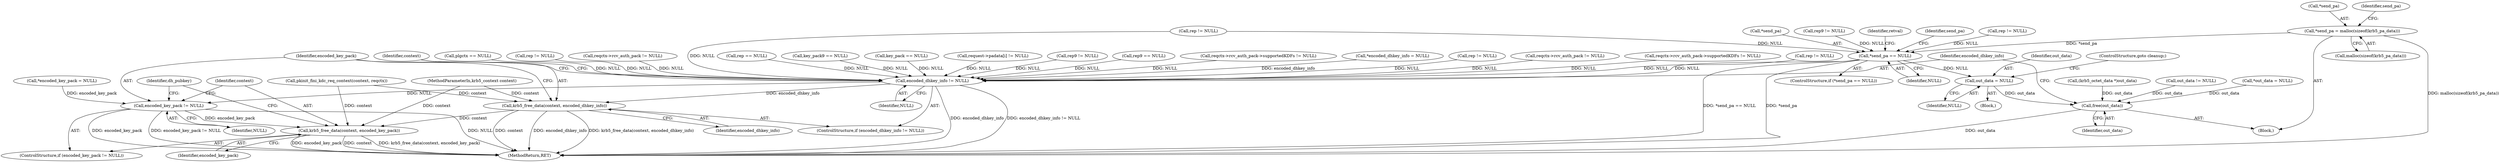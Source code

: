 digraph "0_krb5_db64ca25d661a47b996b4e2645998b5d7f0eb52c@API" {
"1001271" [label="(Call,*send_pa = malloc(sizeof(krb5_pa_data)))"];
"1001278" [label="(Call,*send_pa == NULL)"];
"1001292" [label="(Call,out_data = NULL)"];
"1001352" [label="(Call,free(out_data))"];
"1001355" [label="(Call,encoded_dhkey_info != NULL)"];
"1001358" [label="(Call,krb5_free_data(context, encoded_dhkey_info))"];
"1001365" [label="(Call,krb5_free_data(context, encoded_key_pack))"];
"1001362" [label="(Call,encoded_key_pack != NULL)"];
"1001354" [label="(ControlStructure,if (encoded_dhkey_info != NULL))"];
"1000344" [label="(Call,rep == NULL)"];
"1001362" [label="(Call,encoded_key_pack != NULL)"];
"1001365" [label="(Call,krb5_free_data(context, encoded_key_pack))"];
"1001353" [label="(Identifier,out_data)"];
"1001361" [label="(ControlStructure,if (encoded_key_pack != NULL))"];
"1000916" [label="(Call,key_pack9 == NULL)"];
"1000764" [label="(Call,key_pack == NULL)"];
"1000712" [label="(Call,request->padata[i] != NULL)"];
"1001364" [label="(Identifier,NULL)"];
"1001175" [label="(Call,rep9 != NULL)"];
"1001358" [label="(Call,krb5_free_data(context, encoded_dhkey_info))"];
"1000364" [label="(Call,rep9 == NULL)"];
"1001369" [label="(Identifier,dh_pubkey)"];
"1001278" [label="(Call,*send_pa == NULL)"];
"1001284" [label="(Identifier,retval)"];
"1001415" [label="(MethodReturn,RET)"];
"1001080" [label="(Call,reqctx->rcv_auth_pack->supportedKDFs != NULL)"];
"1001292" [label="(Call,out_data = NULL)"];
"1001356" [label="(Identifier,encoded_dhkey_info)"];
"1000122" [label="(Block,)"];
"1001355" [label="(Call,encoded_dhkey_info != NULL)"];
"1001241" [label="(Call,(krb5_octet_data *)out_data)"];
"1000168" [label="(Call,*encoded_dhkey_info = NULL)"];
"1000470" [label="(Call,rep != NULL)"];
"1001272" [label="(Call,*send_pa)"];
"1001090" [label="(Call,reqctx->rcv_auth_pack != NULL)"];
"1001294" [label="(Identifier,NULL)"];
"1001299" [label="(Identifier,send_pa)"];
"1001095" [label="(Call,reqctx->rcv_auth_pack->supportedKDFs != NULL)"];
"1001066" [label="(Call,rep != NULL)"];
"1001159" [label="(Call,out_data != NULL)"];
"1000257" [label="(Call,plgctx == NULL)"];
"1001360" [label="(Identifier,encoded_dhkey_info)"];
"1001357" [label="(Identifier,NULL)"];
"1001277" [label="(ControlStructure,if (*send_pa == NULL))"];
"1001281" [label="(Identifier,NULL)"];
"1000528" [label="(Call,rep != NULL)"];
"1001280" [label="(Identifier,send_pa)"];
"1001184" [label="(Call,rep != NULL)"];
"1001363" [label="(Identifier,encoded_key_pack)"];
"1000198" [label="(Call,*encoded_key_pack = NULL)"];
"1001345" [label="(Call,pkinit_fini_kdc_req_context(context, reqctx))"];
"1001295" [label="(ControlStructure,goto cleanup;)"];
"1001279" [label="(Call,*send_pa)"];
"1001359" [label="(Identifier,context)"];
"1001075" [label="(Call,reqctx->rcv_auth_pack != NULL)"];
"1000111" [label="(MethodParameterIn,krb5_context context)"];
"1001367" [label="(Identifier,encoded_key_pack)"];
"1001195" [label="(Call,rep != NULL)"];
"1001282" [label="(Block,)"];
"1001274" [label="(Call,malloc(sizeof(krb5_pa_data)))"];
"1001293" [label="(Identifier,out_data)"];
"1001352" [label="(Call,free(out_data))"];
"1001271" [label="(Call,*send_pa = malloc(sizeof(krb5_pa_data)))"];
"1000180" [label="(Call,*out_data = NULL)"];
"1000519" [label="(Call,rep9 != NULL)"];
"1001366" [label="(Identifier,context)"];
"1001271" -> "1000122"  [label="AST: "];
"1001271" -> "1001274"  [label="CFG: "];
"1001272" -> "1001271"  [label="AST: "];
"1001274" -> "1001271"  [label="AST: "];
"1001280" -> "1001271"  [label="CFG: "];
"1001271" -> "1001415"  [label="DDG: malloc(sizeof(krb5_pa_data))"];
"1001271" -> "1001278"  [label="DDG: *send_pa"];
"1001278" -> "1001277"  [label="AST: "];
"1001278" -> "1001281"  [label="CFG: "];
"1001279" -> "1001278"  [label="AST: "];
"1001281" -> "1001278"  [label="AST: "];
"1001284" -> "1001278"  [label="CFG: "];
"1001299" -> "1001278"  [label="CFG: "];
"1001278" -> "1001415"  [label="DDG: *send_pa == NULL"];
"1001278" -> "1001415"  [label="DDG: *send_pa"];
"1001184" -> "1001278"  [label="DDG: NULL"];
"1001175" -> "1001278"  [label="DDG: NULL"];
"1001195" -> "1001278"  [label="DDG: NULL"];
"1001278" -> "1001292"  [label="DDG: NULL"];
"1001278" -> "1001355"  [label="DDG: NULL"];
"1001292" -> "1001282"  [label="AST: "];
"1001292" -> "1001294"  [label="CFG: "];
"1001293" -> "1001292"  [label="AST: "];
"1001294" -> "1001292"  [label="AST: "];
"1001295" -> "1001292"  [label="CFG: "];
"1001292" -> "1001352"  [label="DDG: out_data"];
"1001352" -> "1000122"  [label="AST: "];
"1001352" -> "1001353"  [label="CFG: "];
"1001353" -> "1001352"  [label="AST: "];
"1001356" -> "1001352"  [label="CFG: "];
"1001352" -> "1001415"  [label="DDG: out_data"];
"1000180" -> "1001352"  [label="DDG: out_data"];
"1001241" -> "1001352"  [label="DDG: out_data"];
"1001159" -> "1001352"  [label="DDG: out_data"];
"1001355" -> "1001354"  [label="AST: "];
"1001355" -> "1001357"  [label="CFG: "];
"1001356" -> "1001355"  [label="AST: "];
"1001357" -> "1001355"  [label="AST: "];
"1001359" -> "1001355"  [label="CFG: "];
"1001363" -> "1001355"  [label="CFG: "];
"1001355" -> "1001415"  [label="DDG: encoded_dhkey_info != NULL"];
"1001355" -> "1001415"  [label="DDG: encoded_dhkey_info"];
"1000168" -> "1001355"  [label="DDG: encoded_dhkey_info"];
"1000257" -> "1001355"  [label="DDG: NULL"];
"1001080" -> "1001355"  [label="DDG: NULL"];
"1001066" -> "1001355"  [label="DDG: NULL"];
"1000712" -> "1001355"  [label="DDG: NULL"];
"1001095" -> "1001355"  [label="DDG: NULL"];
"1001075" -> "1001355"  [label="DDG: NULL"];
"1000344" -> "1001355"  [label="DDG: NULL"];
"1000916" -> "1001355"  [label="DDG: NULL"];
"1001195" -> "1001355"  [label="DDG: NULL"];
"1000470" -> "1001355"  [label="DDG: NULL"];
"1000528" -> "1001355"  [label="DDG: NULL"];
"1000764" -> "1001355"  [label="DDG: NULL"];
"1001090" -> "1001355"  [label="DDG: NULL"];
"1000364" -> "1001355"  [label="DDG: NULL"];
"1000519" -> "1001355"  [label="DDG: NULL"];
"1001355" -> "1001358"  [label="DDG: encoded_dhkey_info"];
"1001355" -> "1001362"  [label="DDG: NULL"];
"1001358" -> "1001354"  [label="AST: "];
"1001358" -> "1001360"  [label="CFG: "];
"1001359" -> "1001358"  [label="AST: "];
"1001360" -> "1001358"  [label="AST: "];
"1001363" -> "1001358"  [label="CFG: "];
"1001358" -> "1001415"  [label="DDG: context"];
"1001358" -> "1001415"  [label="DDG: encoded_dhkey_info"];
"1001358" -> "1001415"  [label="DDG: krb5_free_data(context, encoded_dhkey_info)"];
"1001345" -> "1001358"  [label="DDG: context"];
"1000111" -> "1001358"  [label="DDG: context"];
"1001358" -> "1001365"  [label="DDG: context"];
"1001365" -> "1001361"  [label="AST: "];
"1001365" -> "1001367"  [label="CFG: "];
"1001366" -> "1001365"  [label="AST: "];
"1001367" -> "1001365"  [label="AST: "];
"1001369" -> "1001365"  [label="CFG: "];
"1001365" -> "1001415"  [label="DDG: context"];
"1001365" -> "1001415"  [label="DDG: krb5_free_data(context, encoded_key_pack)"];
"1001365" -> "1001415"  [label="DDG: encoded_key_pack"];
"1001345" -> "1001365"  [label="DDG: context"];
"1000111" -> "1001365"  [label="DDG: context"];
"1001362" -> "1001365"  [label="DDG: encoded_key_pack"];
"1001362" -> "1001361"  [label="AST: "];
"1001362" -> "1001364"  [label="CFG: "];
"1001363" -> "1001362"  [label="AST: "];
"1001364" -> "1001362"  [label="AST: "];
"1001366" -> "1001362"  [label="CFG: "];
"1001369" -> "1001362"  [label="CFG: "];
"1001362" -> "1001415"  [label="DDG: encoded_key_pack"];
"1001362" -> "1001415"  [label="DDG: NULL"];
"1001362" -> "1001415"  [label="DDG: encoded_key_pack != NULL"];
"1000198" -> "1001362"  [label="DDG: encoded_key_pack"];
}

